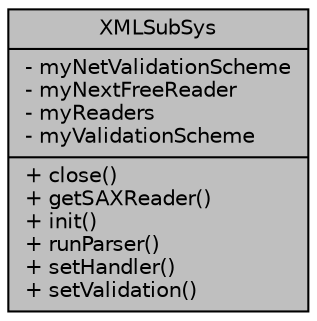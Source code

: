 digraph "XMLSubSys"
{
  edge [fontname="Helvetica",fontsize="10",labelfontname="Helvetica",labelfontsize="10"];
  node [fontname="Helvetica",fontsize="10",shape=record];
  Node1 [label="{XMLSubSys\n|- myNetValidationScheme\l- myNextFreeReader\l- myReaders\l- myValidationScheme\l|+ close()\l+ getSAXReader()\l+ init()\l+ runParser()\l+ setHandler()\l+ setValidation()\l}",height=0.2,width=0.4,color="black", fillcolor="grey75", style="filled", fontcolor="black"];
}
